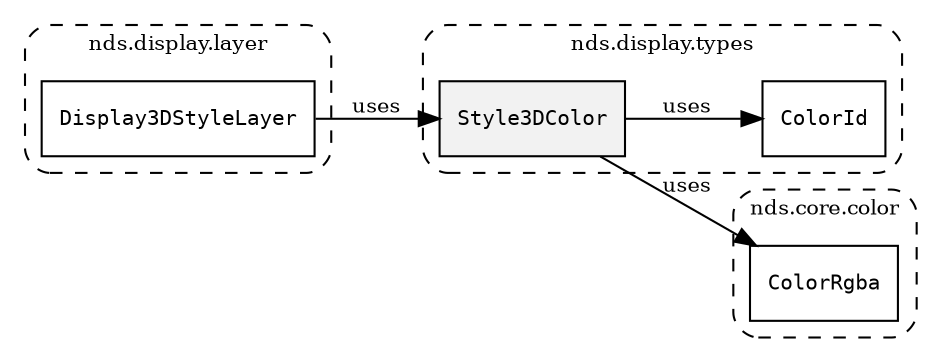 /**
 * This dot file creates symbol collaboration diagram for Style3DColor.
 */
digraph ZSERIO
{
    node [shape=box, fontsize=10];
    rankdir="LR";
    fontsize=10;
    tooltip="Style3DColor collaboration diagram";

    subgraph "cluster_nds.display.types"
    {
        style="dashed, rounded";
        label="nds.display.types";
        tooltip="Package nds.display.types";
        href="../../../content/packages/nds.display.types.html#Package-nds-display-types";
        target="_parent";

        "Style3DColor" [style="filled", fillcolor="#0000000D", target="_parent", label=<<font face="monospace"><table align="center" border="0" cellspacing="0" cellpadding="0"><tr><td href="../../../content/packages/nds.display.types.html#Structure-Style3DColor" title="Structure defined in nds.display.types">Style3DColor</td></tr></table></font>>];
        "ColorId" [target="_parent", label=<<font face="monospace"><table align="center" border="0" cellspacing="0" cellpadding="0"><tr><td href="../../../content/packages/nds.display.types.html#Subtype-ColorId" title="Subtype defined in nds.display.types">ColorId</td></tr></table></font>>];
    }

    subgraph "cluster_nds.core.color"
    {
        style="dashed, rounded";
        label="nds.core.color";
        tooltip="Package nds.core.color";
        href="../../../content/packages/nds.core.color.html#Package-nds-core-color";
        target="_parent";

        "ColorRgba" [target="_parent", label=<<font face="monospace"><table align="center" border="0" cellspacing="0" cellpadding="0"><tr><td href="../../../content/packages/nds.core.color.html#Structure-ColorRgba" title="Structure defined in nds.core.color">ColorRgba</td></tr></table></font>>];
    }

    subgraph "cluster_nds.display.layer"
    {
        style="dashed, rounded";
        label="nds.display.layer";
        tooltip="Package nds.display.layer";
        href="../../../content/packages/nds.display.layer.html#Package-nds-display-layer";
        target="_parent";

        "Display3DStyleLayer" [target="_parent", label=<<font face="monospace"><table align="center" border="0" cellspacing="0" cellpadding="0"><tr><td href="../../../content/packages/nds.display.layer.html#Structure-Display3DStyleLayer" title="Structure defined in nds.display.layer">Display3DStyleLayer</td></tr></table></font>>];
    }

    "Style3DColor" -> "ColorId" [label="uses", fontsize=10];
    "Style3DColor" -> "ColorRgba" [label="uses", fontsize=10];
    "Display3DStyleLayer" -> "Style3DColor" [label="uses", fontsize=10];
}
